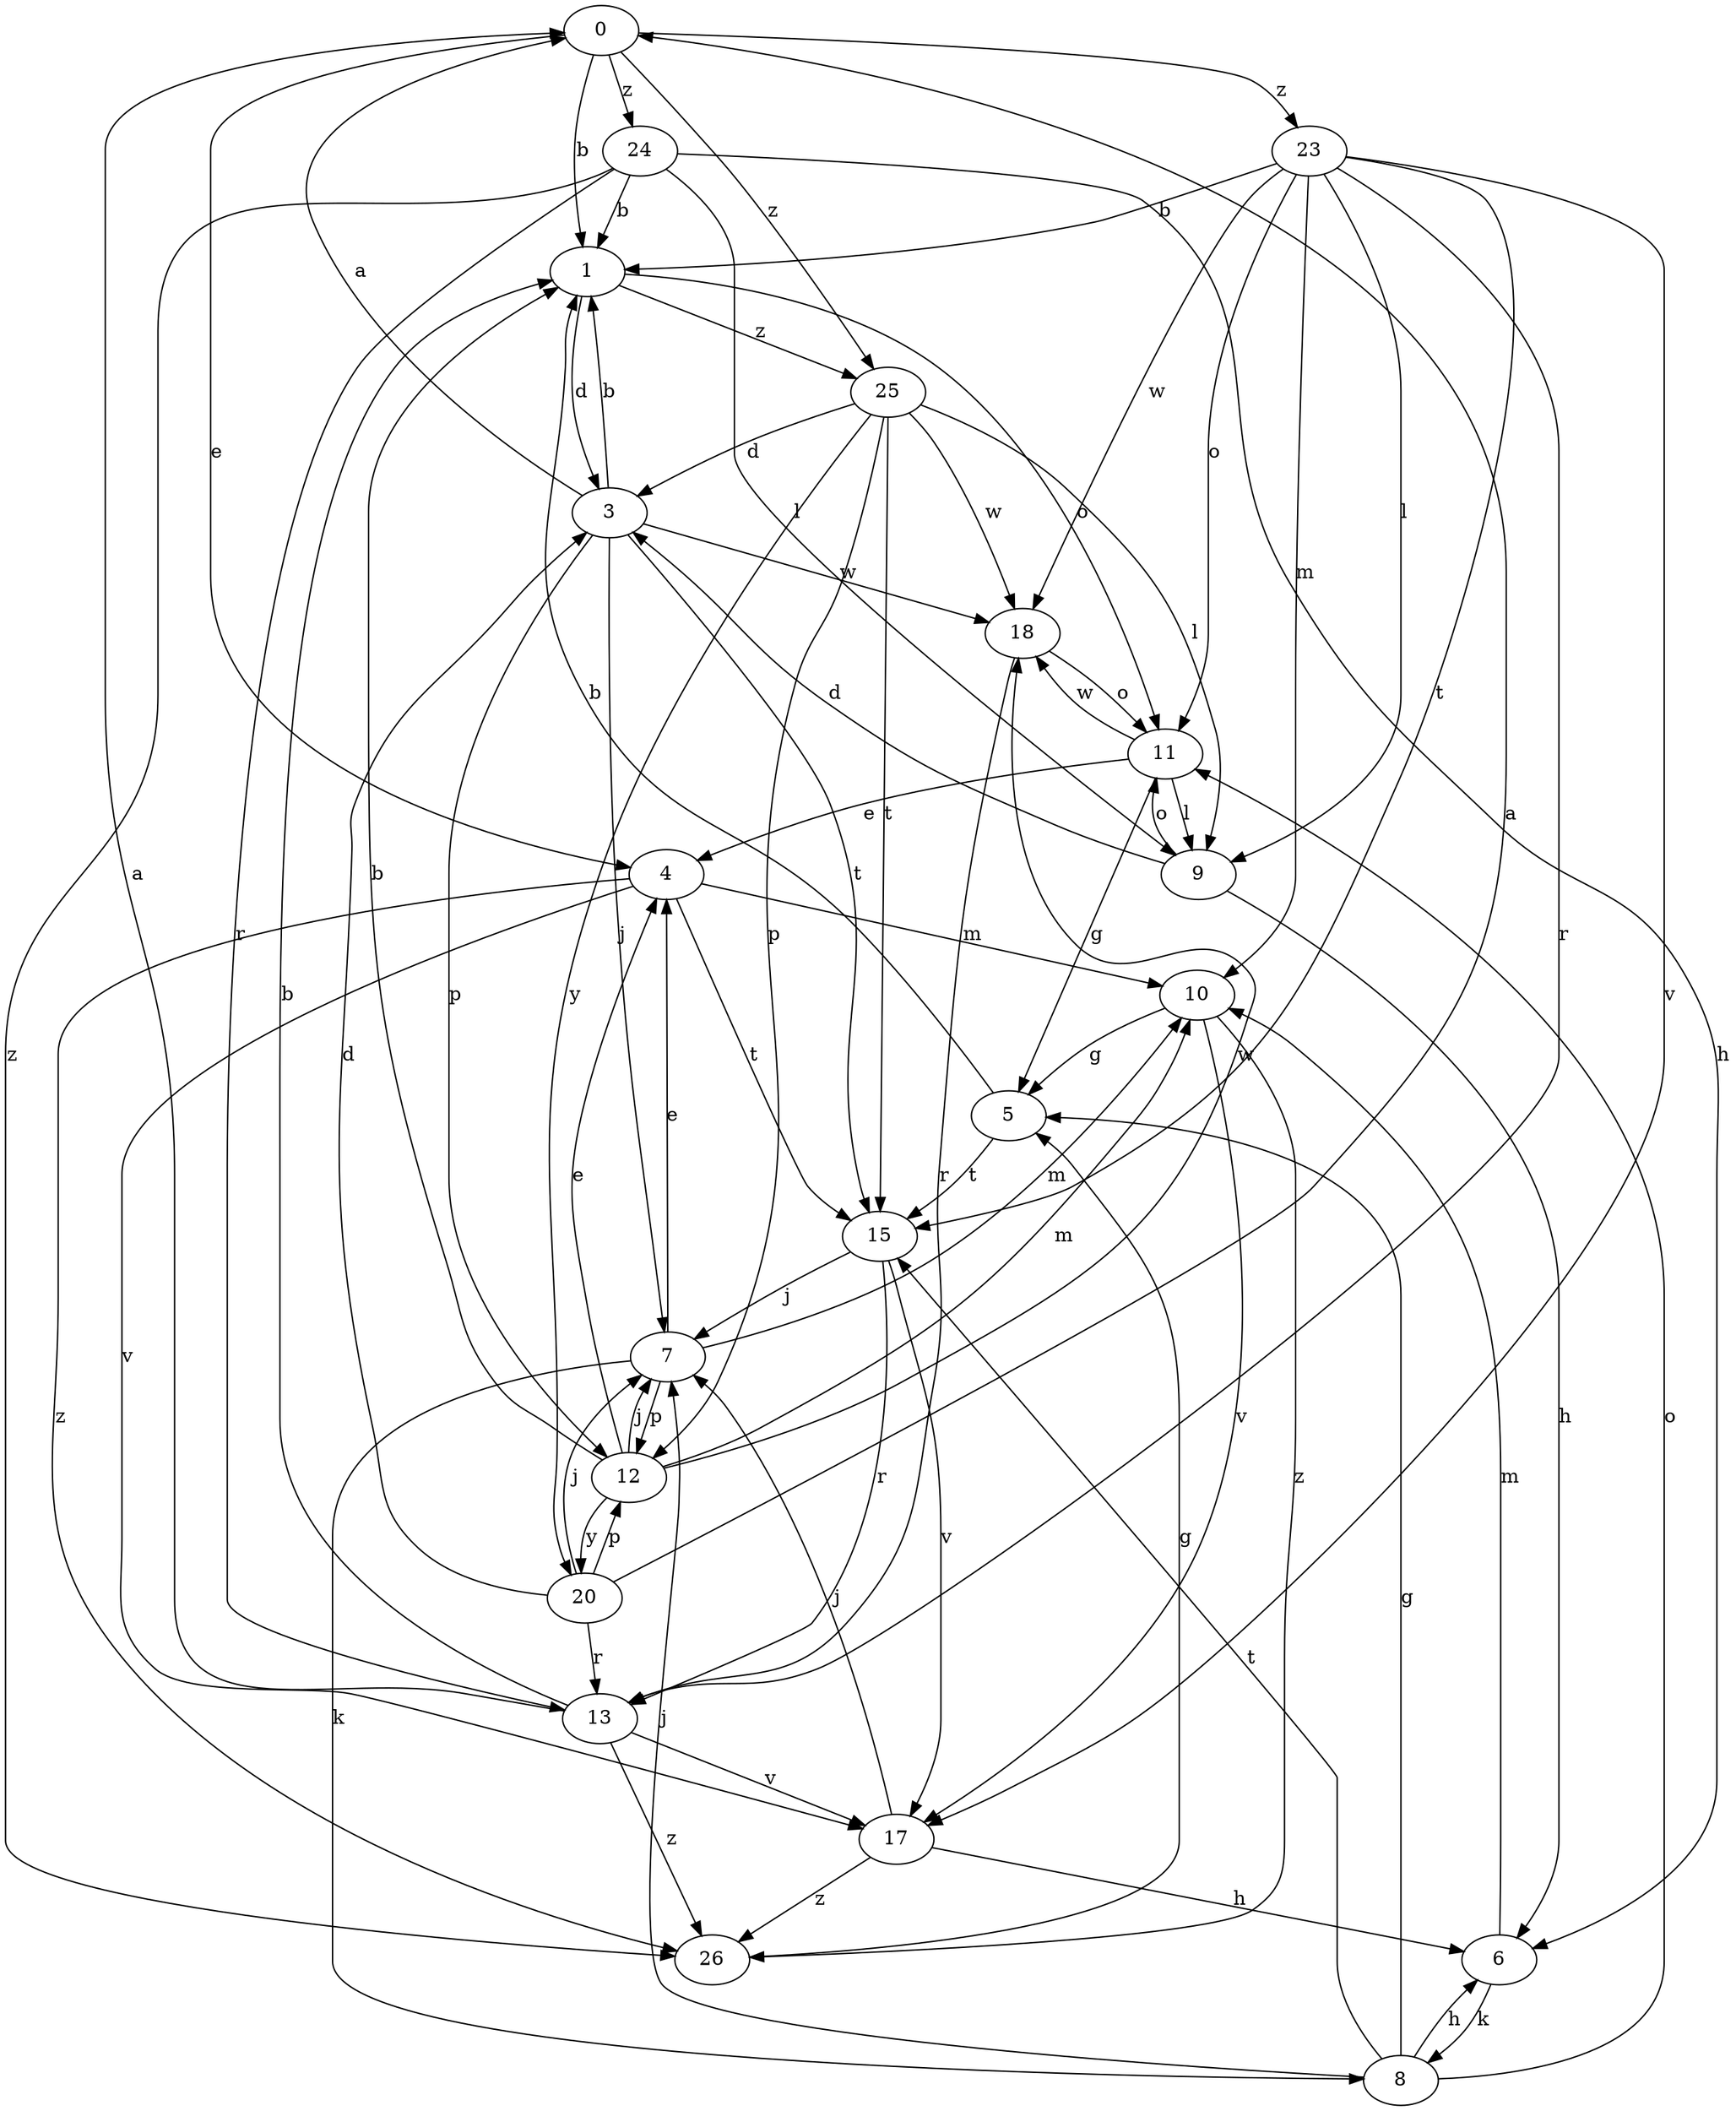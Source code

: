 strict digraph  {
0;
1;
3;
4;
5;
6;
7;
8;
9;
10;
11;
12;
13;
15;
17;
18;
20;
23;
24;
25;
26;
0 -> 1  [label=b];
0 -> 4  [label=e];
0 -> 23  [label=z];
0 -> 24  [label=z];
0 -> 25  [label=z];
1 -> 3  [label=d];
1 -> 11  [label=o];
1 -> 25  [label=z];
3 -> 0  [label=a];
3 -> 1  [label=b];
3 -> 7  [label=j];
3 -> 12  [label=p];
3 -> 15  [label=t];
3 -> 18  [label=w];
4 -> 10  [label=m];
4 -> 15  [label=t];
4 -> 17  [label=v];
4 -> 26  [label=z];
5 -> 1  [label=b];
5 -> 15  [label=t];
6 -> 8  [label=k];
6 -> 10  [label=m];
7 -> 4  [label=e];
7 -> 8  [label=k];
7 -> 10  [label=m];
7 -> 12  [label=p];
8 -> 5  [label=g];
8 -> 6  [label=h];
8 -> 7  [label=j];
8 -> 11  [label=o];
8 -> 15  [label=t];
9 -> 3  [label=d];
9 -> 6  [label=h];
9 -> 11  [label=o];
10 -> 5  [label=g];
10 -> 17  [label=v];
10 -> 26  [label=z];
11 -> 4  [label=e];
11 -> 5  [label=g];
11 -> 9  [label=l];
11 -> 18  [label=w];
12 -> 1  [label=b];
12 -> 4  [label=e];
12 -> 7  [label=j];
12 -> 10  [label=m];
12 -> 18  [label=w];
12 -> 20  [label=y];
13 -> 0  [label=a];
13 -> 1  [label=b];
13 -> 17  [label=v];
13 -> 26  [label=z];
15 -> 7  [label=j];
15 -> 13  [label=r];
15 -> 17  [label=v];
17 -> 6  [label=h];
17 -> 7  [label=j];
17 -> 26  [label=z];
18 -> 11  [label=o];
18 -> 13  [label=r];
20 -> 0  [label=a];
20 -> 3  [label=d];
20 -> 7  [label=j];
20 -> 12  [label=p];
20 -> 13  [label=r];
23 -> 1  [label=b];
23 -> 9  [label=l];
23 -> 10  [label=m];
23 -> 11  [label=o];
23 -> 13  [label=r];
23 -> 15  [label=t];
23 -> 17  [label=v];
23 -> 18  [label=w];
24 -> 1  [label=b];
24 -> 6  [label=h];
24 -> 9  [label=l];
24 -> 13  [label=r];
24 -> 26  [label=z];
25 -> 3  [label=d];
25 -> 9  [label=l];
25 -> 12  [label=p];
25 -> 15  [label=t];
25 -> 18  [label=w];
25 -> 20  [label=y];
26 -> 5  [label=g];
}
